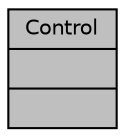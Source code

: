 digraph "Control"
{
 // LATEX_PDF_SIZE
  edge [fontname="Helvetica",fontsize="10",labelfontname="Helvetica",labelfontsize="10"];
  node [fontname="Helvetica",fontsize="10",shape=record];
  Node1 [label="{Control\n||}",height=0.2,width=0.4,color="black", fillcolor="grey75", style="filled", fontcolor="black",tooltip=" "];
}
